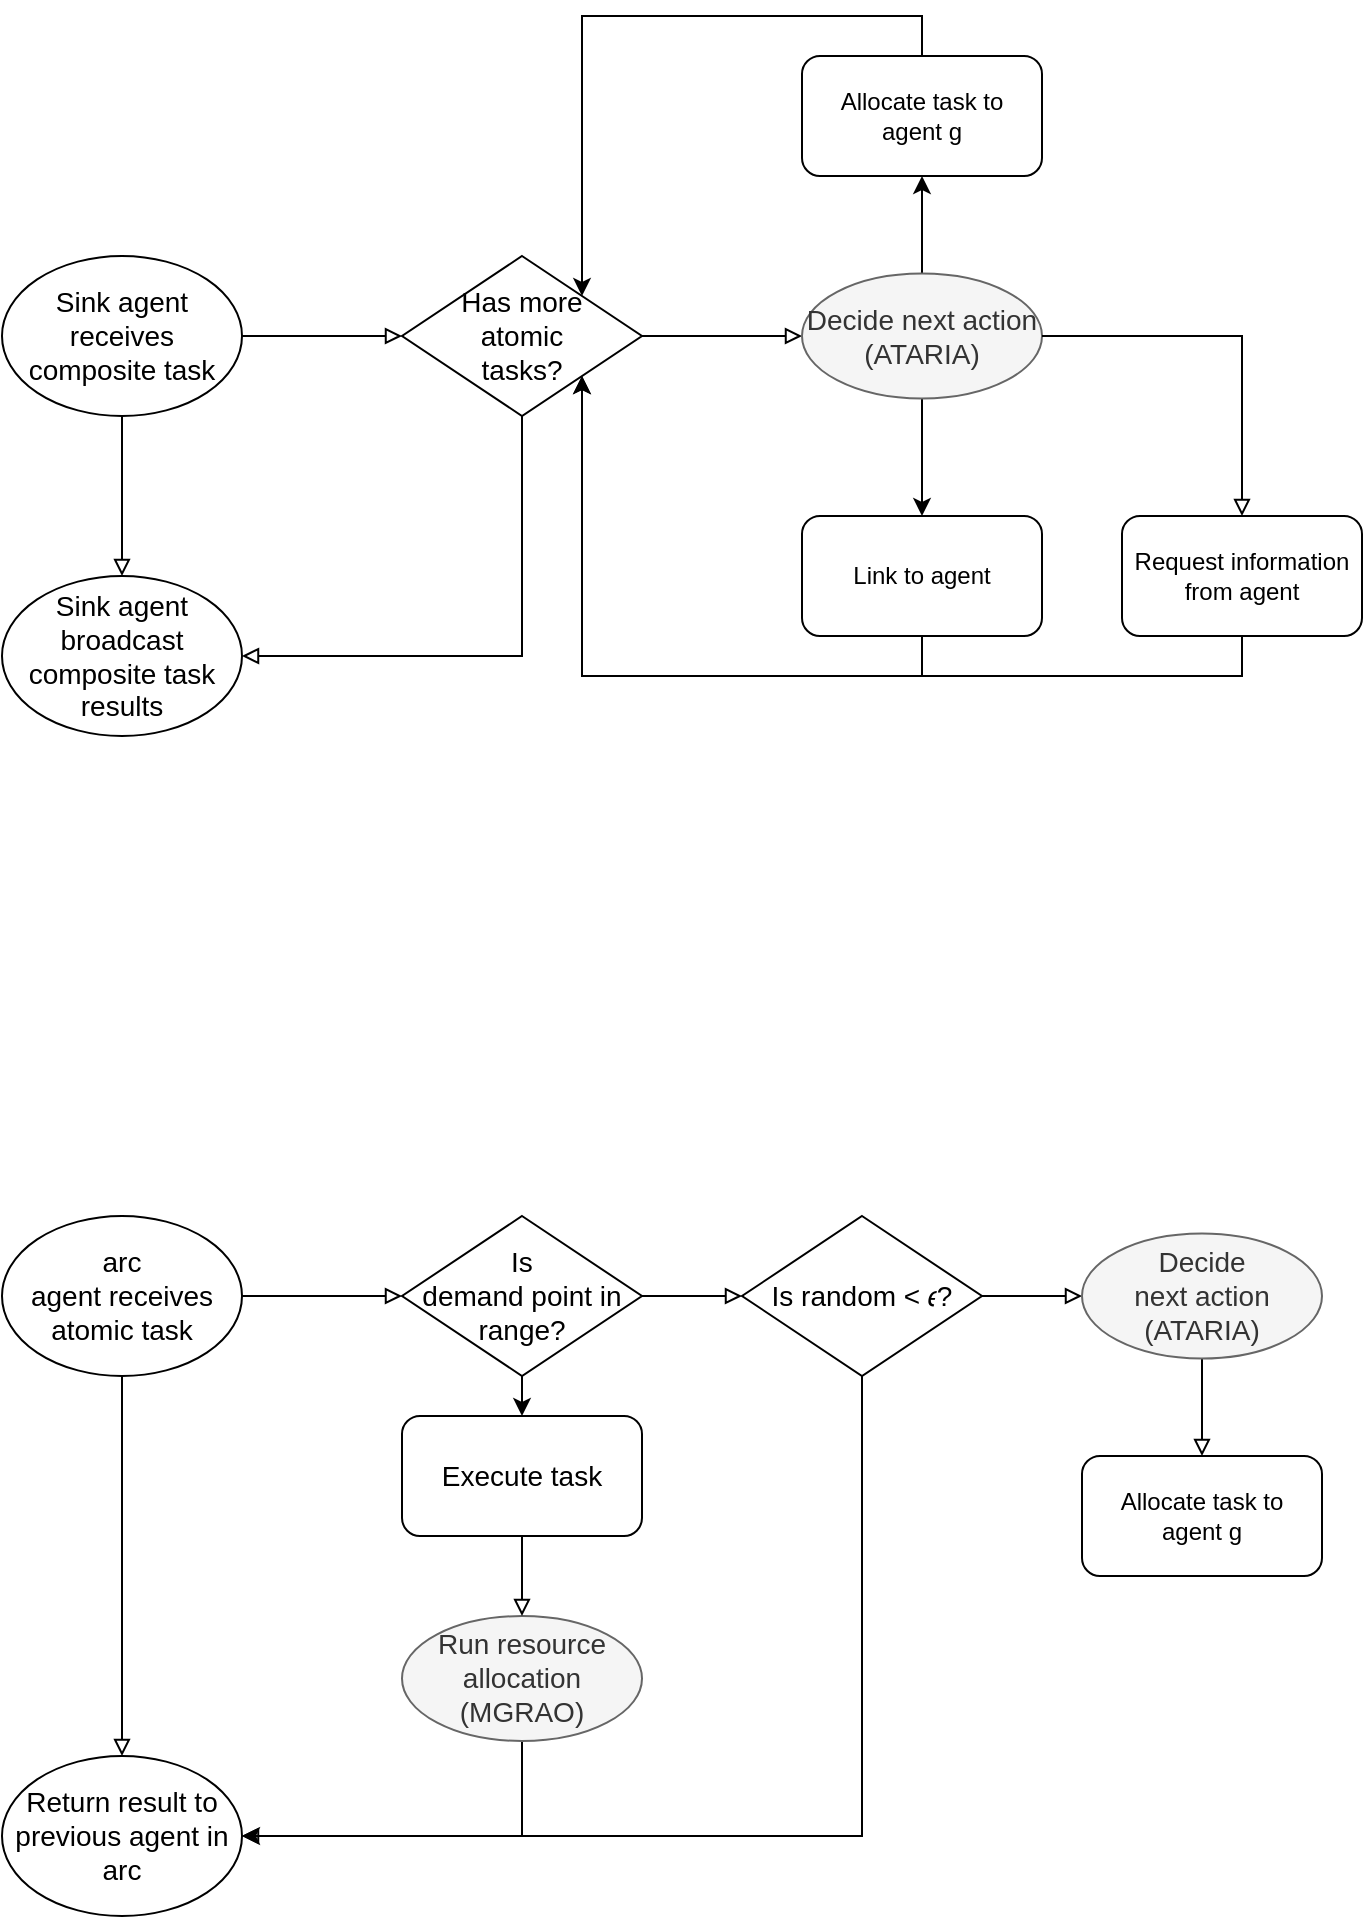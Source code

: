 <mxfile version="14.4.3" type="device"><diagram id="C5RBs43oDa-KdzZeNtuy" name="Page-1"><mxGraphModel dx="1916" dy="1979" grid="1" gridSize="10" guides="1" tooltips="1" connect="1" arrows="1" fold="1" page="1" pageScale="1" pageWidth="827" pageHeight="1169" math="1" shadow="0"><root><mxCell id="WIyWlLk6GJQsqaUBKTNV-0"/><mxCell id="WIyWlLk6GJQsqaUBKTNV-1" parent="WIyWlLk6GJQsqaUBKTNV-0"/><mxCell id="ssV2FOtLgtWsP6kgQDFu-53" style="edgeStyle=orthogonalEdgeStyle;rounded=0;orthogonalLoop=1;jettySize=auto;html=1;entryX=0;entryY=0.5;entryDx=0;entryDy=0;endArrow=block;endFill=0;fontSize=14;" parent="WIyWlLk6GJQsqaUBKTNV-1" source="ssV2FOtLgtWsP6kgQDFu-0" target="ssV2FOtLgtWsP6kgQDFu-52" edge="1"><mxGeometry relative="1" as="geometry"/></mxCell><mxCell id="ssV2FOtLgtWsP6kgQDFu-56" style="edgeStyle=orthogonalEdgeStyle;rounded=0;orthogonalLoop=1;jettySize=auto;html=1;exitX=0.5;exitY=1;exitDx=0;exitDy=0;entryX=0.5;entryY=0;entryDx=0;entryDy=0;endArrow=block;endFill=0;fontSize=14;" parent="WIyWlLk6GJQsqaUBKTNV-1" source="ssV2FOtLgtWsP6kgQDFu-0" target="ssV2FOtLgtWsP6kgQDFu-55" edge="1"><mxGeometry relative="1" as="geometry"/></mxCell><mxCell id="ssV2FOtLgtWsP6kgQDFu-0" value="Sink agent receives composite task" style="ellipse;whiteSpace=wrap;html=1;fontSize=14;" parent="WIyWlLk6GJQsqaUBKTNV-1" vertex="1"><mxGeometry x="-40" y="-640" width="120" height="80" as="geometry"/></mxCell><mxCell id="ssV2FOtLgtWsP6kgQDFu-27" style="edgeStyle=orthogonalEdgeStyle;rounded=0;orthogonalLoop=1;jettySize=auto;html=1;entryX=0;entryY=0.5;entryDx=0;entryDy=0;endArrow=block;endFill=0;exitX=1;exitY=0.5;exitDx=0;exitDy=0;fontSize=14;" parent="WIyWlLk6GJQsqaUBKTNV-1" source="ssV2FOtLgtWsP6kgQDFu-52" target="ssV2FOtLgtWsP6kgQDFu-37" edge="1"><mxGeometry relative="1" as="geometry"><mxPoint x="220" y="-560" as="sourcePoint"/><mxPoint x="220" y="-480" as="targetPoint"/></mxGeometry></mxCell><mxCell id="ujvmR3M6VsunWijk0EcX-56" style="edgeStyle=orthogonalEdgeStyle;rounded=0;orthogonalLoop=1;jettySize=auto;html=1;exitX=0.5;exitY=0;exitDx=0;exitDy=0;entryX=0.5;entryY=1;entryDx=0;entryDy=0;fontSize=14;" edge="1" parent="WIyWlLk6GJQsqaUBKTNV-1" source="ssV2FOtLgtWsP6kgQDFu-37" target="ujvmR3M6VsunWijk0EcX-54"><mxGeometry relative="1" as="geometry"/></mxCell><mxCell id="ujvmR3M6VsunWijk0EcX-57" style="edgeStyle=orthogonalEdgeStyle;rounded=0;orthogonalLoop=1;jettySize=auto;html=1;entryX=0.5;entryY=0;entryDx=0;entryDy=0;fontSize=14;exitX=0.5;exitY=1;exitDx=0;exitDy=0;" edge="1" parent="WIyWlLk6GJQsqaUBKTNV-1" source="ssV2FOtLgtWsP6kgQDFu-37" target="ujvmR3M6VsunWijk0EcX-53"><mxGeometry relative="1" as="geometry"/></mxCell><mxCell id="ssV2FOtLgtWsP6kgQDFu-37" value="Decide next action (ATARIA)" style="ellipse;whiteSpace=wrap;html=1;fillColor=#f5f5f5;strokeColor=#666666;fontColor=#333333;fontStyle=0;fontSize=14;" parent="WIyWlLk6GJQsqaUBKTNV-1" vertex="1"><mxGeometry x="360" y="-631.25" width="120" height="62.5" as="geometry"/></mxCell><mxCell id="ssV2FOtLgtWsP6kgQDFu-54" style="edgeStyle=orthogonalEdgeStyle;rounded=0;orthogonalLoop=1;jettySize=auto;html=1;exitX=0.5;exitY=1;exitDx=0;exitDy=0;endArrow=block;endFill=0;entryX=1;entryY=0.5;entryDx=0;entryDy=0;fontSize=14;" parent="WIyWlLk6GJQsqaUBKTNV-1" source="ssV2FOtLgtWsP6kgQDFu-52" target="ssV2FOtLgtWsP6kgQDFu-55" edge="1"><mxGeometry relative="1" as="geometry"><mxPoint x="210" y="-500" as="targetPoint"/></mxGeometry></mxCell><mxCell id="ssV2FOtLgtWsP6kgQDFu-52" value="Has more&lt;br&gt;atomic&lt;br&gt;tasks?" style="rhombus;whiteSpace=wrap;html=1;fontSize=14;" parent="WIyWlLk6GJQsqaUBKTNV-1" vertex="1"><mxGeometry x="160" y="-640" width="120" height="80" as="geometry"/></mxCell><mxCell id="ssV2FOtLgtWsP6kgQDFu-55" value="Sink agent broadcast composite task results" style="ellipse;whiteSpace=wrap;html=1;fontSize=14;" parent="WIyWlLk6GJQsqaUBKTNV-1" vertex="1"><mxGeometry x="-40" y="-480" width="120" height="80" as="geometry"/></mxCell><mxCell id="ujvmR3M6VsunWijk0EcX-0" style="edgeStyle=orthogonalEdgeStyle;rounded=0;orthogonalLoop=1;jettySize=auto;html=1;entryX=0;entryY=0.5;entryDx=0;entryDy=0;endArrow=block;endFill=0;fontSize=14;" edge="1" parent="WIyWlLk6GJQsqaUBKTNV-1" source="ujvmR3M6VsunWijk0EcX-2" target="ujvmR3M6VsunWijk0EcX-16"><mxGeometry relative="1" as="geometry"/></mxCell><mxCell id="ujvmR3M6VsunWijk0EcX-1" style="edgeStyle=orthogonalEdgeStyle;rounded=0;orthogonalLoop=1;jettySize=auto;html=1;exitX=0.5;exitY=1;exitDx=0;exitDy=0;entryX=0.5;entryY=0;entryDx=0;entryDy=0;endArrow=block;endFill=0;fontSize=14;" edge="1" parent="WIyWlLk6GJQsqaUBKTNV-1" source="ujvmR3M6VsunWijk0EcX-2" target="ujvmR3M6VsunWijk0EcX-17"><mxGeometry relative="1" as="geometry"/></mxCell><mxCell id="ujvmR3M6VsunWijk0EcX-2" value="arc&lt;br&gt;agent receives atomic task" style="ellipse;whiteSpace=wrap;html=1;fontSize=14;" vertex="1" parent="WIyWlLk6GJQsqaUBKTNV-1"><mxGeometry x="-40" y="-160" width="120" height="80" as="geometry"/></mxCell><mxCell id="ujvmR3M6VsunWijk0EcX-4" style="edgeStyle=orthogonalEdgeStyle;rounded=0;orthogonalLoop=1;jettySize=auto;html=1;entryX=0;entryY=0.5;entryDx=0;entryDy=0;endArrow=block;endFill=0;exitX=1;exitY=0.5;exitDx=0;exitDy=0;fontSize=14;" edge="1" parent="WIyWlLk6GJQsqaUBKTNV-1" source="ujvmR3M6VsunWijk0EcX-36" target="ujvmR3M6VsunWijk0EcX-7"><mxGeometry relative="1" as="geometry"><mxPoint x="220" y="-80" as="sourcePoint"/><mxPoint x="220" as="targetPoint"/></mxGeometry></mxCell><mxCell id="ujvmR3M6VsunWijk0EcX-6" style="edgeStyle=orthogonalEdgeStyle;rounded=0;orthogonalLoop=1;jettySize=auto;html=1;entryX=0.5;entryY=0;entryDx=0;entryDy=0;endArrow=block;endFill=0;fontSize=14;" edge="1" parent="WIyWlLk6GJQsqaUBKTNV-1" source="ujvmR3M6VsunWijk0EcX-7" target="ujvmR3M6VsunWijk0EcX-47"><mxGeometry relative="1" as="geometry"><mxPoint x="700" y="-120" as="targetPoint"/></mxGeometry></mxCell><mxCell id="ujvmR3M6VsunWijk0EcX-7" value="Decide&lt;br&gt;next action (ATARIA)" style="ellipse;whiteSpace=wrap;html=1;fillColor=#f5f5f5;strokeColor=#666666;fontColor=#333333;fontStyle=0;fontSize=14;" vertex="1" parent="WIyWlLk6GJQsqaUBKTNV-1"><mxGeometry x="500" y="-151.25" width="120" height="62.5" as="geometry"/></mxCell><mxCell id="ujvmR3M6VsunWijk0EcX-15" style="edgeStyle=orthogonalEdgeStyle;rounded=0;orthogonalLoop=1;jettySize=auto;html=1;exitX=0.5;exitY=1;exitDx=0;exitDy=0;endArrow=block;endFill=0;entryX=1;entryY=0.5;entryDx=0;entryDy=0;fontSize=14;" edge="1" parent="WIyWlLk6GJQsqaUBKTNV-1" source="ujvmR3M6VsunWijk0EcX-45" target="ujvmR3M6VsunWijk0EcX-17"><mxGeometry relative="1" as="geometry"><mxPoint x="210" y="-20" as="targetPoint"/></mxGeometry></mxCell><mxCell id="ujvmR3M6VsunWijk0EcX-46" style="edgeStyle=orthogonalEdgeStyle;rounded=0;orthogonalLoop=1;jettySize=auto;html=1;exitX=0.5;exitY=1;exitDx=0;exitDy=0;entryX=0.5;entryY=0;entryDx=0;entryDy=0;" edge="1" parent="WIyWlLk6GJQsqaUBKTNV-1" source="ujvmR3M6VsunWijk0EcX-16" target="ujvmR3M6VsunWijk0EcX-41"><mxGeometry relative="1" as="geometry"/></mxCell><mxCell id="ujvmR3M6VsunWijk0EcX-16" value="Is&lt;br&gt;demand point in range?" style="rhombus;whiteSpace=wrap;html=1;fontSize=14;" vertex="1" parent="WIyWlLk6GJQsqaUBKTNV-1"><mxGeometry x="160" y="-160" width="120" height="80" as="geometry"/></mxCell><mxCell id="ujvmR3M6VsunWijk0EcX-17" value="Return result to previous agent in arc" style="ellipse;whiteSpace=wrap;html=1;fontSize=14;" vertex="1" parent="WIyWlLk6GJQsqaUBKTNV-1"><mxGeometry x="-40" y="110" width="120" height="80" as="geometry"/></mxCell><mxCell id="ujvmR3M6VsunWijk0EcX-39" style="edgeStyle=orthogonalEdgeStyle;rounded=0;orthogonalLoop=1;jettySize=auto;html=1;exitX=0.5;exitY=1;exitDx=0;exitDy=0;entryX=1;entryY=0.5;entryDx=0;entryDy=0;" edge="1" parent="WIyWlLk6GJQsqaUBKTNV-1" source="ujvmR3M6VsunWijk0EcX-36" target="ujvmR3M6VsunWijk0EcX-17"><mxGeometry relative="1" as="geometry"><mxPoint x="390" y="40" as="targetPoint"/><Array as="points"><mxPoint x="390" y="150"/><mxPoint x="80" y="150"/></Array></mxGeometry></mxCell><mxCell id="ujvmR3M6VsunWijk0EcX-36" value="Is random &amp;lt; 𝜖?" style="rhombus;whiteSpace=wrap;html=1;fontSize=14;" vertex="1" parent="WIyWlLk6GJQsqaUBKTNV-1"><mxGeometry x="330" y="-160" width="120" height="80" as="geometry"/></mxCell><mxCell id="ujvmR3M6VsunWijk0EcX-37" style="edgeStyle=orthogonalEdgeStyle;rounded=0;orthogonalLoop=1;jettySize=auto;html=1;entryX=0;entryY=0.5;entryDx=0;entryDy=0;endArrow=block;endFill=0;exitX=1;exitY=0.5;exitDx=0;exitDy=0;fontSize=14;" edge="1" parent="WIyWlLk6GJQsqaUBKTNV-1" source="ujvmR3M6VsunWijk0EcX-16" target="ujvmR3M6VsunWijk0EcX-36"><mxGeometry relative="1" as="geometry"><mxPoint x="280" y="-120" as="sourcePoint"/><mxPoint x="500" y="-120" as="targetPoint"/></mxGeometry></mxCell><mxCell id="ujvmR3M6VsunWijk0EcX-41" value="Execute task" style="rounded=1;whiteSpace=wrap;html=1;fontSize=14;" vertex="1" parent="WIyWlLk6GJQsqaUBKTNV-1"><mxGeometry x="160" y="-60" width="120" height="60" as="geometry"/></mxCell><mxCell id="ujvmR3M6VsunWijk0EcX-47" value="Allocate task to&lt;br&gt;agent g" style="rounded=1;whiteSpace=wrap;html=1;" vertex="1" parent="WIyWlLk6GJQsqaUBKTNV-1"><mxGeometry x="500" y="-40" width="120" height="60" as="geometry"/></mxCell><mxCell id="ujvmR3M6VsunWijk0EcX-60" style="edgeStyle=orthogonalEdgeStyle;rounded=0;orthogonalLoop=1;jettySize=auto;html=1;exitX=0.5;exitY=1;exitDx=0;exitDy=0;entryX=1;entryY=1;entryDx=0;entryDy=0;fontSize=14;" edge="1" parent="WIyWlLk6GJQsqaUBKTNV-1" source="ujvmR3M6VsunWijk0EcX-51" target="ssV2FOtLgtWsP6kgQDFu-52"><mxGeometry relative="1" as="geometry"/></mxCell><mxCell id="ujvmR3M6VsunWijk0EcX-51" value="Request information from agent" style="rounded=1;whiteSpace=wrap;html=1;" vertex="1" parent="WIyWlLk6GJQsqaUBKTNV-1"><mxGeometry x="520" y="-510" width="120" height="60" as="geometry"/></mxCell><mxCell id="ujvmR3M6VsunWijk0EcX-52" style="edgeStyle=orthogonalEdgeStyle;rounded=0;orthogonalLoop=1;jettySize=auto;html=1;entryX=0.5;entryY=0;entryDx=0;entryDy=0;endArrow=block;endFill=0;fontSize=14;" edge="1" parent="WIyWlLk6GJQsqaUBKTNV-1" source="ssV2FOtLgtWsP6kgQDFu-37" target="ujvmR3M6VsunWijk0EcX-51"><mxGeometry relative="1" as="geometry"><mxPoint x="480.0" y="-599.9" as="sourcePoint"/><mxPoint x="800" y="-600" as="targetPoint"/></mxGeometry></mxCell><mxCell id="ujvmR3M6VsunWijk0EcX-59" style="edgeStyle=orthogonalEdgeStyle;rounded=0;orthogonalLoop=1;jettySize=auto;html=1;exitX=0.5;exitY=1;exitDx=0;exitDy=0;entryX=1;entryY=1;entryDx=0;entryDy=0;fontSize=14;" edge="1" parent="WIyWlLk6GJQsqaUBKTNV-1" source="ujvmR3M6VsunWijk0EcX-53" target="ssV2FOtLgtWsP6kgQDFu-52"><mxGeometry relative="1" as="geometry"/></mxCell><mxCell id="ujvmR3M6VsunWijk0EcX-53" value="Link to agent" style="rounded=1;whiteSpace=wrap;html=1;" vertex="1" parent="WIyWlLk6GJQsqaUBKTNV-1"><mxGeometry x="360" y="-510" width="120" height="60" as="geometry"/></mxCell><mxCell id="ujvmR3M6VsunWijk0EcX-58" style="edgeStyle=orthogonalEdgeStyle;rounded=0;orthogonalLoop=1;jettySize=auto;html=1;exitX=0.5;exitY=0;exitDx=0;exitDy=0;fontSize=14;entryX=1;entryY=0;entryDx=0;entryDy=0;" edge="1" parent="WIyWlLk6GJQsqaUBKTNV-1" source="ujvmR3M6VsunWijk0EcX-54" target="ssV2FOtLgtWsP6kgQDFu-52"><mxGeometry relative="1" as="geometry"><mxPoint x="200" y="-780" as="targetPoint"/></mxGeometry></mxCell><mxCell id="ujvmR3M6VsunWijk0EcX-54" value="Allocate task to&lt;br&gt;agent g" style="rounded=1;whiteSpace=wrap;html=1;" vertex="1" parent="WIyWlLk6GJQsqaUBKTNV-1"><mxGeometry x="360" y="-740" width="120" height="60" as="geometry"/></mxCell><mxCell id="ujvmR3M6VsunWijk0EcX-45" value="Run resource allocation&lt;br style=&quot;font-size: 14px&quot;&gt;(MGRAO)" style="ellipse;whiteSpace=wrap;html=1;fillColor=#f5f5f5;strokeColor=#666666;fontColor=#333333;fontStyle=0;fontSize=14;" vertex="1" parent="WIyWlLk6GJQsqaUBKTNV-1"><mxGeometry x="160" y="40" width="120" height="62.5" as="geometry"/></mxCell><mxCell id="ujvmR3M6VsunWijk0EcX-61" style="edgeStyle=orthogonalEdgeStyle;rounded=0;orthogonalLoop=1;jettySize=auto;html=1;exitX=0.5;exitY=1;exitDx=0;exitDy=0;endArrow=block;endFill=0;entryX=0.5;entryY=0;entryDx=0;entryDy=0;fontSize=14;" edge="1" parent="WIyWlLk6GJQsqaUBKTNV-1" source="ujvmR3M6VsunWijk0EcX-41" target="ujvmR3M6VsunWijk0EcX-45"><mxGeometry relative="1" as="geometry"><mxPoint x="80" y="150" as="targetPoint"/><mxPoint x="220" as="sourcePoint"/></mxGeometry></mxCell></root></mxGraphModel></diagram></mxfile>